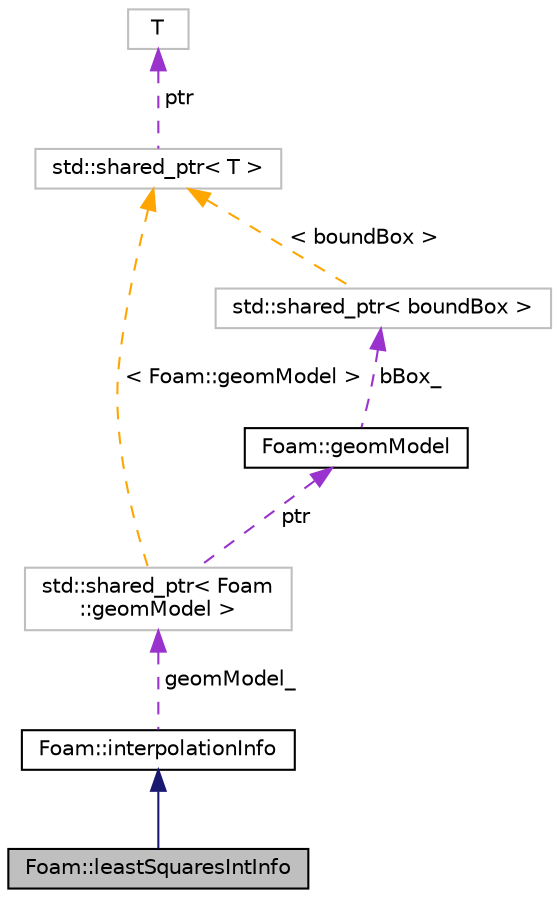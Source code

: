 digraph "Foam::leastSquaresIntInfo"
{
 // LATEX_PDF_SIZE
  edge [fontname="Helvetica",fontsize="10",labelfontname="Helvetica",labelfontsize="10"];
  node [fontname="Helvetica",fontsize="10",shape=record];
  Node1 [label="Foam::leastSquaresIntInfo",height=0.2,width=0.4,color="black", fillcolor="grey75", style="filled", fontcolor="black",tooltip=" "];
  Node2 -> Node1 [dir="back",color="midnightblue",fontsize="10",style="solid",fontname="Helvetica"];
  Node2 [label="Foam::interpolationInfo",height=0.2,width=0.4,color="black", fillcolor="white", style="filled",URL="$classFoam_1_1interpolationInfo.html",tooltip=" "];
  Node3 -> Node2 [dir="back",color="darkorchid3",fontsize="10",style="dashed",label=" geomModel_" ,fontname="Helvetica"];
  Node3 [label="std::shared_ptr\< Foam\l::geomModel \>",height=0.2,width=0.4,color="grey75", fillcolor="white", style="filled",tooltip=" "];
  Node4 -> Node3 [dir="back",color="darkorchid3",fontsize="10",style="dashed",label=" ptr" ,fontname="Helvetica"];
  Node4 [label="Foam::geomModel",height=0.2,width=0.4,color="black", fillcolor="white", style="filled",URL="$classFoam_1_1geomModel.html",tooltip=" "];
  Node5 -> Node4 [dir="back",color="darkorchid3",fontsize="10",style="dashed",label=" bBox_" ,fontname="Helvetica"];
  Node5 [label="std::shared_ptr\< boundBox \>",height=0.2,width=0.4,color="grey75", fillcolor="white", style="filled",tooltip=" "];
  Node6 -> Node5 [dir="back",color="orange",fontsize="10",style="dashed",label=" \< boundBox \>" ,fontname="Helvetica"];
  Node6 [label="std::shared_ptr\< T \>",height=0.2,width=0.4,color="grey75", fillcolor="white", style="filled",tooltip="STL class."];
  Node7 -> Node6 [dir="back",color="darkorchid3",fontsize="10",style="dashed",label=" ptr" ,fontname="Helvetica"];
  Node7 [label="T",height=0.2,width=0.4,color="grey75", fillcolor="white", style="filled",tooltip=" "];
  Node6 -> Node3 [dir="back",color="orange",fontsize="10",style="dashed",label=" \< Foam::geomModel \>" ,fontname="Helvetica"];
}
